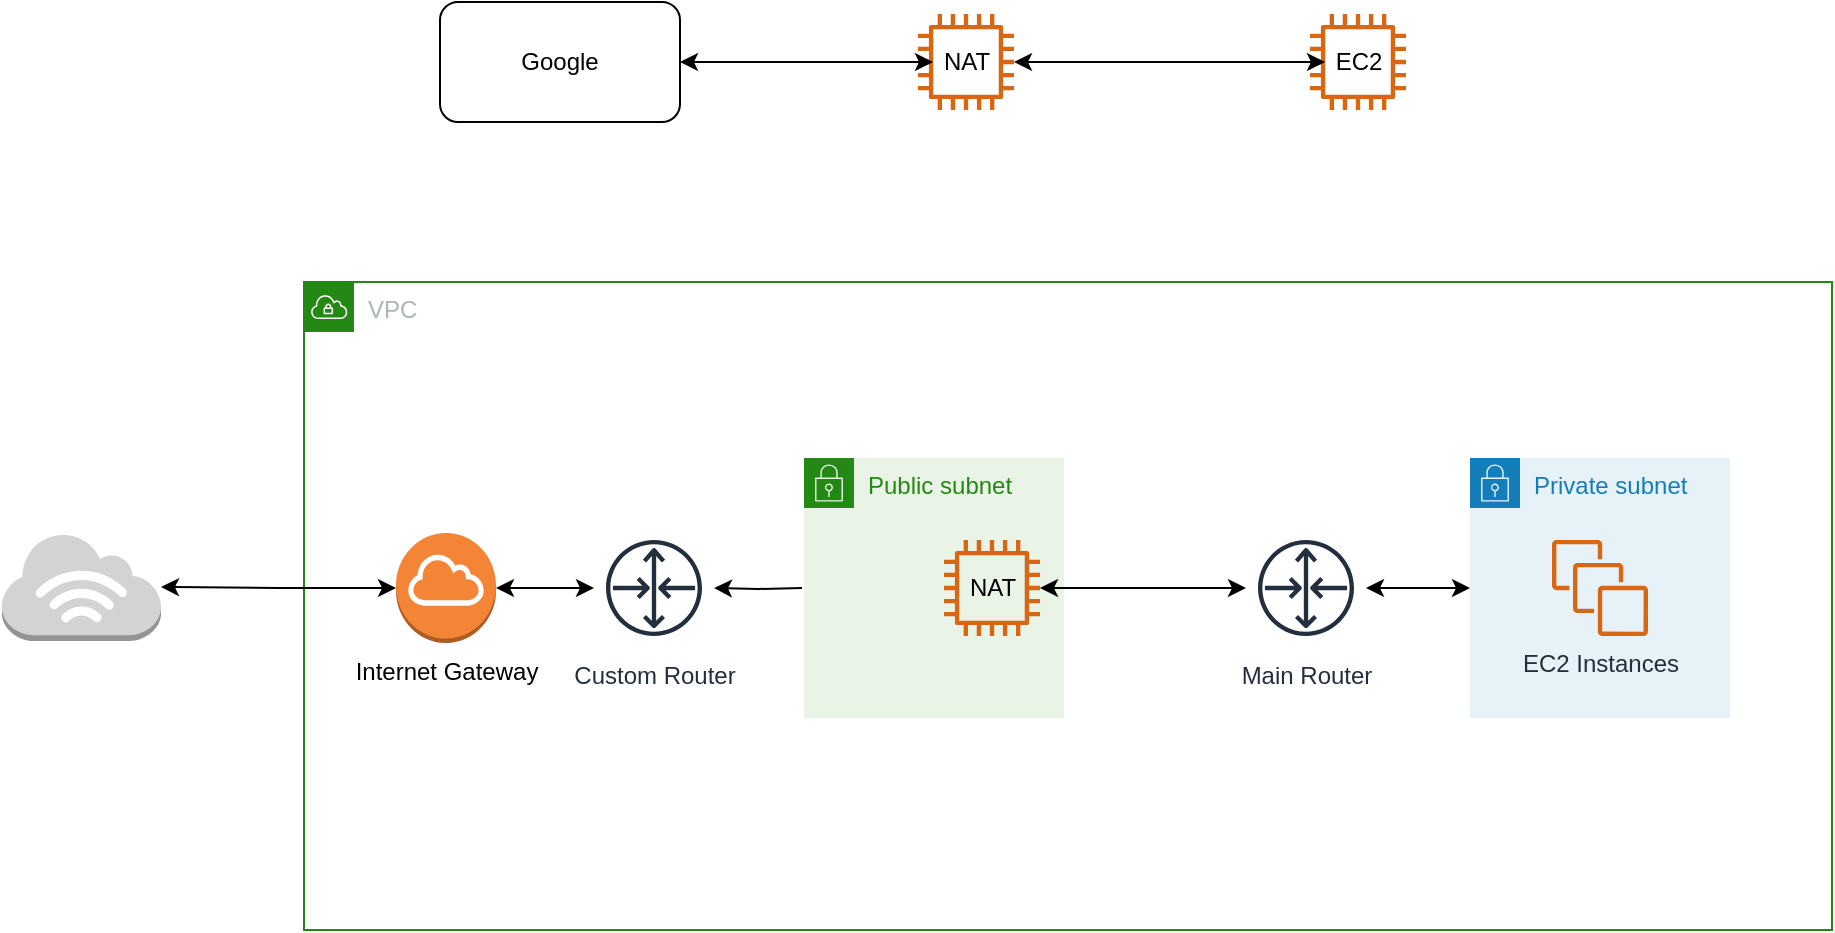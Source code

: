 <mxfile version="14.7.3" type="device" pages="2"><diagram id="OJbSRMqRyalDnW3H1uj_" name="Page-1"><mxGraphModel dx="1346" dy="919" grid="0" gridSize="10" guides="1" tooltips="1" connect="1" arrows="1" fold="1" page="0" pageScale="1" pageWidth="827" pageHeight="1169" math="0" shadow="0"><root><mxCell id="0"/><mxCell id="1" parent="0"/><mxCell id="zYFME2GpI6y6zLxgSItL-1" value="VPC" style="points=[[0,0],[0.25,0],[0.5,0],[0.75,0],[1,0],[1,0.25],[1,0.5],[1,0.75],[1,1],[0.75,1],[0.5,1],[0.25,1],[0,1],[0,0.75],[0,0.5],[0,0.25]];outlineConnect=0;gradientColor=none;html=1;whiteSpace=wrap;fontSize=12;fontStyle=0;shape=mxgraph.aws4.group;grIcon=mxgraph.aws4.group_vpc;strokeColor=#248814;fillColor=none;verticalAlign=top;align=left;spacingLeft=30;fontColor=#AAB7B8;dashed=0;" vertex="1" parent="1"><mxGeometry x="-8" y="102" width="764" height="324" as="geometry"/></mxCell><mxCell id="zYFME2GpI6y6zLxgSItL-10" style="edgeStyle=orthogonalEdgeStyle;rounded=0;orthogonalLoop=1;jettySize=auto;html=1;startArrow=classic;startFill=1;" edge="1" parent="1" source="zYFME2GpI6y6zLxgSItL-2" target="zYFME2GpI6y6zLxgSItL-9"><mxGeometry relative="1" as="geometry"/></mxCell><mxCell id="zYFME2GpI6y6zLxgSItL-2" value="Private subnet" style="points=[[0,0],[0.25,0],[0.5,0],[0.75,0],[1,0],[1,0.25],[1,0.5],[1,0.75],[1,1],[0.75,1],[0.5,1],[0.25,1],[0,1],[0,0.75],[0,0.5],[0,0.25]];outlineConnect=0;gradientColor=none;html=1;whiteSpace=wrap;fontSize=12;fontStyle=0;shape=mxgraph.aws4.group;grIcon=mxgraph.aws4.group_security_group;grStroke=0;strokeColor=#147EBA;fillColor=#E6F2F8;verticalAlign=top;align=left;spacingLeft=30;fontColor=#147EBA;dashed=0;" vertex="1" parent="1"><mxGeometry x="575" y="190" width="130" height="130" as="geometry"/></mxCell><mxCell id="zYFME2GpI6y6zLxgSItL-3" value="Public subnet" style="points=[[0,0],[0.25,0],[0.5,0],[0.75,0],[1,0],[1,0.25],[1,0.5],[1,0.75],[1,1],[0.75,1],[0.5,1],[0.25,1],[0,1],[0,0.75],[0,0.5],[0,0.25]];outlineConnect=0;gradientColor=none;html=1;whiteSpace=wrap;fontSize=12;fontStyle=0;shape=mxgraph.aws4.group;grIcon=mxgraph.aws4.group_security_group;grStroke=0;strokeColor=#248814;fillColor=#E9F3E6;verticalAlign=top;align=left;spacingLeft=30;fontColor=#248814;dashed=0;" vertex="1" parent="1"><mxGeometry x="242" y="190" width="130" height="130" as="geometry"/></mxCell><mxCell id="zYFME2GpI6y6zLxgSItL-4" value="EC2 Instances" style="outlineConnect=0;fontColor=#232F3E;gradientColor=none;fillColor=#D86613;strokeColor=none;dashed=0;verticalLabelPosition=bottom;verticalAlign=top;align=center;html=1;fontSize=12;fontStyle=0;aspect=fixed;pointerEvents=1;shape=mxgraph.aws4.instances;" vertex="1" parent="1"><mxGeometry x="616" y="231" width="48" height="48" as="geometry"/></mxCell><mxCell id="zYFME2GpI6y6zLxgSItL-8" value="" style="group" vertex="1" connectable="0" parent="1"><mxGeometry x="312" y="231" width="48" height="48" as="geometry"/></mxCell><mxCell id="zYFME2GpI6y6zLxgSItL-5" value="" style="outlineConnect=0;fontColor=#232F3E;gradientColor=none;fillColor=#D86613;strokeColor=none;dashed=0;verticalLabelPosition=bottom;verticalAlign=top;align=center;html=1;fontSize=12;fontStyle=0;aspect=fixed;pointerEvents=1;shape=mxgraph.aws4.instance2;" vertex="1" parent="zYFME2GpI6y6zLxgSItL-8"><mxGeometry width="48" height="48" as="geometry"/></mxCell><mxCell id="zYFME2GpI6y6zLxgSItL-6" value="NAT" style="text;html=1;align=center;verticalAlign=middle;resizable=0;points=[];autosize=1;strokeColor=none;" vertex="1" parent="zYFME2GpI6y6zLxgSItL-8"><mxGeometry x="7.5" y="15" width="33" height="18" as="geometry"/></mxCell><mxCell id="tVoSyyy_cLQ0SLwReWvv-1" style="edgeStyle=orthogonalEdgeStyle;rounded=0;orthogonalLoop=1;jettySize=auto;html=1;startArrow=classic;startFill=1;" edge="1" parent="1" source="zYFME2GpI6y6zLxgSItL-9" target="zYFME2GpI6y6zLxgSItL-5"><mxGeometry relative="1" as="geometry"/></mxCell><mxCell id="zYFME2GpI6y6zLxgSItL-9" value="Main Router" style="outlineConnect=0;fontColor=#232F3E;gradientColor=none;strokeColor=#232F3E;fillColor=#ffffff;dashed=0;verticalLabelPosition=bottom;verticalAlign=top;align=center;html=1;fontSize=12;fontStyle=0;aspect=fixed;shape=mxgraph.aws4.resourceIcon;resIcon=mxgraph.aws4.router;" vertex="1" parent="1"><mxGeometry x="463" y="225" width="60" height="60" as="geometry"/></mxCell><mxCell id="zYFME2GpI6y6zLxgSItL-16" style="edgeStyle=orthogonalEdgeStyle;rounded=0;orthogonalLoop=1;jettySize=auto;html=1;entryX=1;entryY=0.5;entryDx=0;entryDy=0;entryPerimeter=0;startArrow=classic;startFill=1;" edge="1" parent="1" source="zYFME2GpI6y6zLxgSItL-11" target="zYFME2GpI6y6zLxgSItL-15"><mxGeometry relative="1" as="geometry"/></mxCell><mxCell id="zYFME2GpI6y6zLxgSItL-11" value="Custom Router" style="outlineConnect=0;fontColor=#232F3E;gradientColor=none;strokeColor=#232F3E;fillColor=#ffffff;dashed=0;verticalLabelPosition=bottom;verticalAlign=top;align=center;html=1;fontSize=12;fontStyle=0;aspect=fixed;shape=mxgraph.aws4.resourceIcon;resIcon=mxgraph.aws4.router;" vertex="1" parent="1"><mxGeometry x="137" y="225" width="60" height="60" as="geometry"/></mxCell><mxCell id="zYFME2GpI6y6zLxgSItL-12" style="edgeStyle=orthogonalEdgeStyle;rounded=0;orthogonalLoop=1;jettySize=auto;html=1;" edge="1" parent="1" target="zYFME2GpI6y6zLxgSItL-11"><mxGeometry relative="1" as="geometry"><mxPoint x="241" y="255" as="sourcePoint"/></mxGeometry></mxCell><mxCell id="zYFME2GpI6y6zLxgSItL-18" style="edgeStyle=orthogonalEdgeStyle;rounded=0;orthogonalLoop=1;jettySize=auto;html=1;startArrow=classic;startFill=1;" edge="1" parent="1" source="zYFME2GpI6y6zLxgSItL-15" target="zYFME2GpI6y6zLxgSItL-17"><mxGeometry relative="1" as="geometry"/></mxCell><mxCell id="zYFME2GpI6y6zLxgSItL-15" value="Internet Gateway" style="outlineConnect=0;dashed=0;verticalLabelPosition=bottom;verticalAlign=top;align=center;html=1;shape=mxgraph.aws3.internet_gateway;fillColor=#F58536;gradientColor=none;" vertex="1" parent="1"><mxGeometry x="38" y="227.5" width="50" height="55" as="geometry"/></mxCell><mxCell id="zYFME2GpI6y6zLxgSItL-17" value="" style="outlineConnect=0;dashed=0;verticalLabelPosition=bottom;verticalAlign=top;align=center;html=1;shape=mxgraph.aws3.internet_3;fillColor=#D2D3D3;gradientColor=none;" vertex="1" parent="1"><mxGeometry x="-159" y="227.5" width="79.5" height="54" as="geometry"/></mxCell><mxCell id="tVoSyyy_cLQ0SLwReWvv-2" value="" style="group" vertex="1" connectable="0" parent="1"><mxGeometry x="299" y="-32" width="48" height="48" as="geometry"/></mxCell><mxCell id="tVoSyyy_cLQ0SLwReWvv-3" value="" style="outlineConnect=0;fontColor=#232F3E;gradientColor=none;fillColor=#D86613;strokeColor=none;dashed=0;verticalLabelPosition=bottom;verticalAlign=top;align=center;html=1;fontSize=12;fontStyle=0;aspect=fixed;pointerEvents=1;shape=mxgraph.aws4.instance2;" vertex="1" parent="tVoSyyy_cLQ0SLwReWvv-2"><mxGeometry width="48" height="48" as="geometry"/></mxCell><mxCell id="tVoSyyy_cLQ0SLwReWvv-4" value="NAT" style="text;html=1;align=center;verticalAlign=middle;resizable=0;points=[];autosize=1;strokeColor=none;" vertex="1" parent="tVoSyyy_cLQ0SLwReWvv-2"><mxGeometry x="7.5" y="15" width="33" height="18" as="geometry"/></mxCell><mxCell id="tVoSyyy_cLQ0SLwReWvv-5" value="" style="group" vertex="1" connectable="0" parent="1"><mxGeometry x="495" y="-32" width="48" height="48" as="geometry"/></mxCell><mxCell id="tVoSyyy_cLQ0SLwReWvv-6" value="" style="outlineConnect=0;fontColor=#232F3E;gradientColor=none;fillColor=#D86613;strokeColor=none;dashed=0;verticalLabelPosition=bottom;verticalAlign=top;align=center;html=1;fontSize=12;fontStyle=0;aspect=fixed;pointerEvents=1;shape=mxgraph.aws4.instance2;" vertex="1" parent="tVoSyyy_cLQ0SLwReWvv-5"><mxGeometry width="48" height="48" as="geometry"/></mxCell><mxCell id="tVoSyyy_cLQ0SLwReWvv-7" value="EC2" style="text;html=1;align=center;verticalAlign=middle;resizable=0;points=[];autosize=1;strokeColor=none;" vertex="1" parent="tVoSyyy_cLQ0SLwReWvv-5"><mxGeometry x="7.5" y="15" width="33" height="18" as="geometry"/></mxCell><mxCell id="tVoSyyy_cLQ0SLwReWvv-8" style="edgeStyle=orthogonalEdgeStyle;rounded=0;orthogonalLoop=1;jettySize=auto;html=1;startArrow=classic;startFill=1;" edge="1" parent="1" source="tVoSyyy_cLQ0SLwReWvv-7" target="tVoSyyy_cLQ0SLwReWvv-3"><mxGeometry relative="1" as="geometry"/></mxCell><mxCell id="tVoSyyy_cLQ0SLwReWvv-13" value="Google" style="rounded=1;whiteSpace=wrap;html=1;" vertex="1" parent="1"><mxGeometry x="60" y="-38" width="120" height="60" as="geometry"/></mxCell><mxCell id="tVoSyyy_cLQ0SLwReWvv-14" style="edgeStyle=orthogonalEdgeStyle;rounded=0;orthogonalLoop=1;jettySize=auto;html=1;entryX=1;entryY=0.5;entryDx=0;entryDy=0;startArrow=classic;startFill=1;" edge="1" parent="1" source="tVoSyyy_cLQ0SLwReWvv-4" target="tVoSyyy_cLQ0SLwReWvv-13"><mxGeometry relative="1" as="geometry"/></mxCell></root></mxGraphModel></diagram><diagram id="ck6I1KXkniRoC5thrTfi" name="Page-2"><mxGraphModel dx="1346" dy="519" grid="0" gridSize="10" guides="1" tooltips="1" connect="1" arrows="1" fold="1" page="0" pageScale="1" pageWidth="827" pageHeight="1169" math="0" shadow="0"><root><mxCell id="20cwZtVMCfyiA0bvL51X-0"/><mxCell id="20cwZtVMCfyiA0bvL51X-1" parent="20cwZtVMCfyiA0bvL51X-0"/><mxCell id="20cwZtVMCfyiA0bvL51X-8" style="edgeStyle=orthogonalEdgeStyle;rounded=0;orthogonalLoop=1;jettySize=auto;html=1;entryX=1;entryY=0.5;entryDx=0;entryDy=0;entryPerimeter=0;startArrow=classic;startFill=1;" edge="1" parent="20cwZtVMCfyiA0bvL51X-1" source="20cwZtVMCfyiA0bvL51X-2" target="20cwZtVMCfyiA0bvL51X-7"><mxGeometry relative="1" as="geometry"/></mxCell><mxCell id="20cwZtVMCfyiA0bvL51X-2" value="Main Router" style="outlineConnect=0;fontColor=#232F3E;gradientColor=none;strokeColor=#232F3E;fillColor=#ffffff;dashed=0;verticalLabelPosition=bottom;verticalAlign=top;align=center;html=1;fontSize=12;fontStyle=0;aspect=fixed;shape=mxgraph.aws4.resourceIcon;resIcon=mxgraph.aws4.router;" vertex="1" parent="20cwZtVMCfyiA0bvL51X-1"><mxGeometry x="172" y="107.5" width="79" height="79" as="geometry"/></mxCell><mxCell id="20cwZtVMCfyiA0bvL51X-4" style="edgeStyle=orthogonalEdgeStyle;rounded=0;orthogonalLoop=1;jettySize=auto;html=1;startArrow=classic;startFill=1;" edge="1" parent="20cwZtVMCfyiA0bvL51X-1" source="20cwZtVMCfyiA0bvL51X-3" target="20cwZtVMCfyiA0bvL51X-2"><mxGeometry relative="1" as="geometry"/></mxCell><mxCell id="20cwZtVMCfyiA0bvL51X-3" value="public" style="points=[[0,0],[0.25,0],[0.5,0],[0.75,0],[1,0],[1,0.25],[1,0.5],[1,0.75],[1,1],[0.75,1],[0.5,1],[0.25,1],[0,1],[0,0.75],[0,0.5],[0,0.25]];outlineConnect=0;gradientColor=none;html=1;whiteSpace=wrap;fontSize=12;fontStyle=0;shape=mxgraph.aws4.group;grIcon=mxgraph.aws4.group_security_group;grStroke=0;strokeColor=#147EBA;fillColor=#E6F2F8;verticalAlign=top;align=left;spacingLeft=30;fontColor=#147EBA;dashed=0;" vertex="1" parent="20cwZtVMCfyiA0bvL51X-1"><mxGeometry x="511" y="82" width="130" height="130" as="geometry"/></mxCell><mxCell id="20cwZtVMCfyiA0bvL51X-10" style="edgeStyle=orthogonalEdgeStyle;rounded=0;orthogonalLoop=1;jettySize=auto;html=1;startArrow=classic;startFill=1;" edge="1" parent="20cwZtVMCfyiA0bvL51X-1" source="20cwZtVMCfyiA0bvL51X-5" target="20cwZtVMCfyiA0bvL51X-9"><mxGeometry relative="1" as="geometry"/></mxCell><mxCell id="20cwZtVMCfyiA0bvL51X-5" value="private" style="points=[[0,0],[0.25,0],[0.5,0],[0.75,0],[1,0],[1,0.25],[1,0.5],[1,0.75],[1,1],[0.75,1],[0.5,1],[0.25,1],[0,1],[0,0.75],[0,0.5],[0,0.25]];outlineConnect=0;gradientColor=none;html=1;whiteSpace=wrap;fontSize=12;fontStyle=0;shape=mxgraph.aws4.group;grIcon=mxgraph.aws4.group_security_group;grStroke=0;strokeColor=#147EBA;fillColor=#E6F2F8;verticalAlign=top;align=left;spacingLeft=30;fontColor=#147EBA;dashed=0;" vertex="1" parent="20cwZtVMCfyiA0bvL51X-1"><mxGeometry x="511" y="276" width="130" height="130" as="geometry"/></mxCell><mxCell id="20cwZtVMCfyiA0bvL51X-7" value="Internet Gateway" style="outlineConnect=0;dashed=0;verticalLabelPosition=bottom;verticalAlign=top;align=center;html=1;shape=mxgraph.aws3.internet_gateway;fillColor=#F58536;gradientColor=none;" vertex="1" parent="20cwZtVMCfyiA0bvL51X-1"><mxGeometry x="8" y="204" width="69" height="72" as="geometry"/></mxCell><mxCell id="20cwZtVMCfyiA0bvL51X-13" style="edgeStyle=orthogonalEdgeStyle;rounded=0;orthogonalLoop=1;jettySize=auto;html=1;entryX=0.5;entryY=1;entryDx=0;entryDy=0;startArrow=classic;startFill=1;" edge="1" parent="20cwZtVMCfyiA0bvL51X-1" source="20cwZtVMCfyiA0bvL51X-9" target="20cwZtVMCfyiA0bvL51X-12"><mxGeometry relative="1" as="geometry"><Array as="points"><mxPoint x="369" y="233"/><mxPoint x="560" y="233"/></Array></mxGeometry></mxCell><mxCell id="20cwZtVMCfyiA0bvL51X-9" value="Custom Router" style="outlineConnect=0;fontColor=#232F3E;gradientColor=none;strokeColor=#232F3E;fillColor=#ffffff;dashed=0;verticalLabelPosition=bottom;verticalAlign=top;align=center;html=1;fontSize=12;fontStyle=0;aspect=fixed;shape=mxgraph.aws4.resourceIcon;resIcon=mxgraph.aws4.router;" vertex="1" parent="20cwZtVMCfyiA0bvL51X-1"><mxGeometry x="329" y="301.5" width="79" height="79" as="geometry"/></mxCell><mxCell id="20cwZtVMCfyiA0bvL51X-12" value="NAT" style="rounded=1;whiteSpace=wrap;html=1;" vertex="1" parent="20cwZtVMCfyiA0bvL51X-1"><mxGeometry x="533" y="129" width="49" height="40" as="geometry"/></mxCell><mxCell id="20cwZtVMCfyiA0bvL51X-14" value="EC2" style="rounded=1;whiteSpace=wrap;html=1;" vertex="1" parent="20cwZtVMCfyiA0bvL51X-1"><mxGeometry x="584" y="98" width="49" height="40" as="geometry"/></mxCell></root></mxGraphModel></diagram></mxfile>